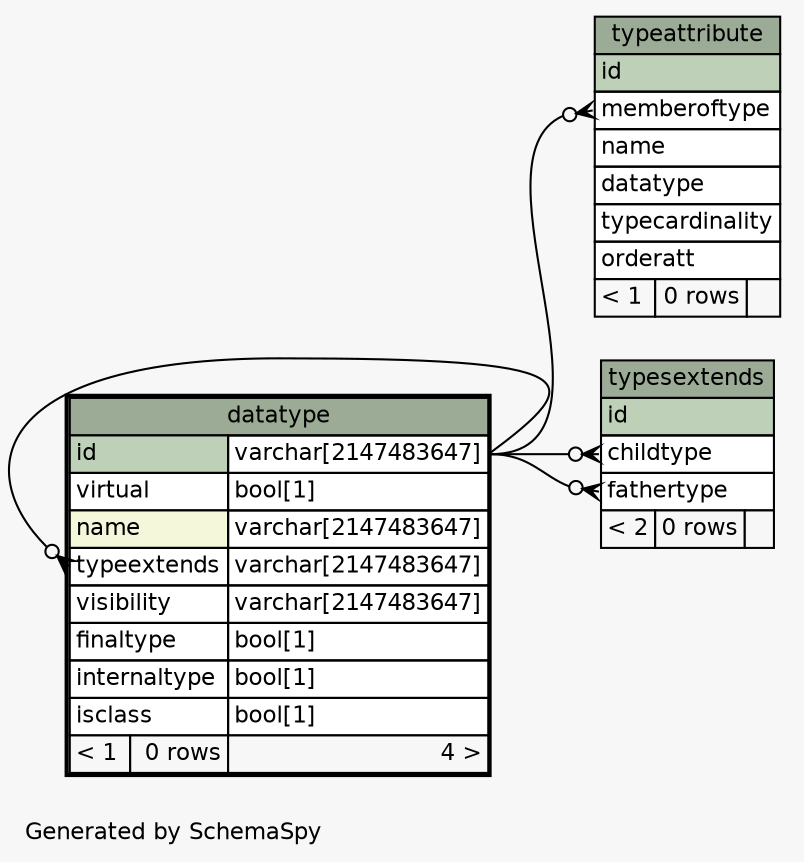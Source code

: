 // dot 2.38.0 on Windows 10 10.0
// SchemaSpy rev 590
digraph "oneDegreeRelationshipsDiagram" {
  graph [
    rankdir="RL"
    bgcolor="#f7f7f7"
    label="\nGenerated by SchemaSpy"
    labeljust="l"
    nodesep="0.18"
    ranksep="0.46"
    fontname="Helvetica"
    fontsize="11"
  ];
  node [
    fontname="Helvetica"
    fontsize="11"
    shape="plaintext"
  ];
  edge [
    arrowsize="0.8"
  ];
  "datatype":"typeextends":w -> "datatype":"id.type":e [arrowhead=none dir=back arrowtail=crowodot];
  "typeattribute":"memberoftype":w -> "datatype":"id.type":e [arrowhead=none dir=back arrowtail=crowodot];
  "typesextends":"childtype":w -> "datatype":"id.type":e [arrowhead=none dir=back arrowtail=crowodot];
  "typesextends":"fathertype":w -> "datatype":"id.type":e [arrowhead=none dir=back arrowtail=crowodot];
  "datatype" [
    label=<
    <TABLE BORDER="2" CELLBORDER="1" CELLSPACING="0" BGCOLOR="#ffffff">
      <TR><TD COLSPAN="3" BGCOLOR="#9bab96" ALIGN="CENTER">datatype</TD></TR>
      <TR><TD PORT="id" COLSPAN="2" BGCOLOR="#bed1b8" ALIGN="LEFT">id</TD><TD PORT="id.type" ALIGN="LEFT">varchar[2147483647]</TD></TR>
      <TR><TD PORT="virtual" COLSPAN="2" ALIGN="LEFT">virtual</TD><TD PORT="virtual.type" ALIGN="LEFT">bool[1]</TD></TR>
      <TR><TD PORT="name" COLSPAN="2" BGCOLOR="#f4f7da" ALIGN="LEFT">name</TD><TD PORT="name.type" ALIGN="LEFT">varchar[2147483647]</TD></TR>
      <TR><TD PORT="typeextends" COLSPAN="2" ALIGN="LEFT">typeextends</TD><TD PORT="typeextends.type" ALIGN="LEFT">varchar[2147483647]</TD></TR>
      <TR><TD PORT="visibility" COLSPAN="2" ALIGN="LEFT">visibility</TD><TD PORT="visibility.type" ALIGN="LEFT">varchar[2147483647]</TD></TR>
      <TR><TD PORT="finaltype" COLSPAN="2" ALIGN="LEFT">finaltype</TD><TD PORT="finaltype.type" ALIGN="LEFT">bool[1]</TD></TR>
      <TR><TD PORT="internaltype" COLSPAN="2" ALIGN="LEFT">internaltype</TD><TD PORT="internaltype.type" ALIGN="LEFT">bool[1]</TD></TR>
      <TR><TD PORT="isclass" COLSPAN="2" ALIGN="LEFT">isclass</TD><TD PORT="isclass.type" ALIGN="LEFT">bool[1]</TD></TR>
      <TR><TD ALIGN="LEFT" BGCOLOR="#f7f7f7">&lt; 1</TD><TD ALIGN="RIGHT" BGCOLOR="#f7f7f7">0 rows</TD><TD ALIGN="RIGHT" BGCOLOR="#f7f7f7">4 &gt;</TD></TR>
    </TABLE>>
    URL="datatype.html"
    tooltip="datatype"
  ];
  "typeattribute" [
    label=<
    <TABLE BORDER="0" CELLBORDER="1" CELLSPACING="0" BGCOLOR="#ffffff">
      <TR><TD COLSPAN="3" BGCOLOR="#9bab96" ALIGN="CENTER">typeattribute</TD></TR>
      <TR><TD PORT="id" COLSPAN="3" BGCOLOR="#bed1b8" ALIGN="LEFT">id</TD></TR>
      <TR><TD PORT="memberoftype" COLSPAN="3" ALIGN="LEFT">memberoftype</TD></TR>
      <TR><TD PORT="name" COLSPAN="3" ALIGN="LEFT">name</TD></TR>
      <TR><TD PORT="datatype" COLSPAN="3" ALIGN="LEFT">datatype</TD></TR>
      <TR><TD PORT="typecardinality" COLSPAN="3" ALIGN="LEFT">typecardinality</TD></TR>
      <TR><TD PORT="orderatt" COLSPAN="3" ALIGN="LEFT">orderatt</TD></TR>
      <TR><TD ALIGN="LEFT" BGCOLOR="#f7f7f7">&lt; 1</TD><TD ALIGN="RIGHT" BGCOLOR="#f7f7f7">0 rows</TD><TD ALIGN="RIGHT" BGCOLOR="#f7f7f7">  </TD></TR>
    </TABLE>>
    URL="typeattribute.html"
    tooltip="typeattribute"
  ];
  "typesextends" [
    label=<
    <TABLE BORDER="0" CELLBORDER="1" CELLSPACING="0" BGCOLOR="#ffffff">
      <TR><TD COLSPAN="3" BGCOLOR="#9bab96" ALIGN="CENTER">typesextends</TD></TR>
      <TR><TD PORT="id" COLSPAN="3" BGCOLOR="#bed1b8" ALIGN="LEFT">id</TD></TR>
      <TR><TD PORT="childtype" COLSPAN="3" ALIGN="LEFT">childtype</TD></TR>
      <TR><TD PORT="fathertype" COLSPAN="3" ALIGN="LEFT">fathertype</TD></TR>
      <TR><TD ALIGN="LEFT" BGCOLOR="#f7f7f7">&lt; 2</TD><TD ALIGN="RIGHT" BGCOLOR="#f7f7f7">0 rows</TD><TD ALIGN="RIGHT" BGCOLOR="#f7f7f7">  </TD></TR>
    </TABLE>>
    URL="typesextends.html"
    tooltip="typesextends"
  ];
}
